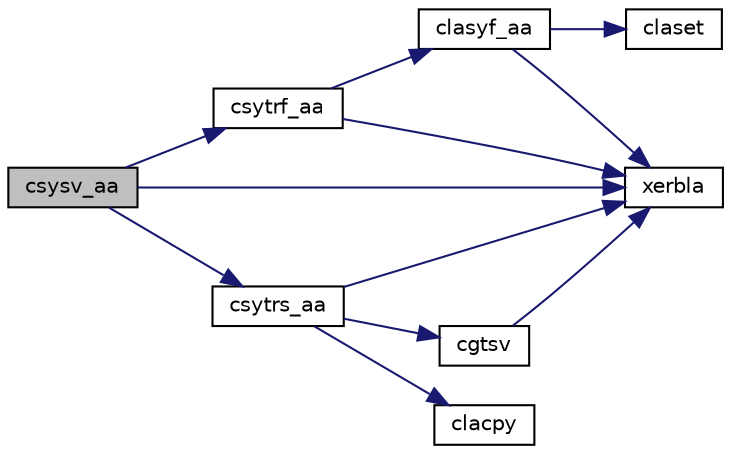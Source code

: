 digraph "csysv_aa"
{
 // LATEX_PDF_SIZE
  edge [fontname="Helvetica",fontsize="10",labelfontname="Helvetica",labelfontsize="10"];
  node [fontname="Helvetica",fontsize="10",shape=record];
  rankdir="LR";
  Node1 [label="csysv_aa",height=0.2,width=0.4,color="black", fillcolor="grey75", style="filled", fontcolor="black",tooltip="CSYSV_AA computes the solution to system of linear equations A * X = B for SY matrices"];
  Node1 -> Node2 [color="midnightblue",fontsize="10",style="solid",fontname="Helvetica"];
  Node2 [label="csytrf_aa",height=0.2,width=0.4,color="black", fillcolor="white", style="filled",URL="$csytrf__aa_8f.html#a652dad3ec5efe416466f2b634a0b7398",tooltip="CSYTRF_AA"];
  Node2 -> Node3 [color="midnightblue",fontsize="10",style="solid",fontname="Helvetica"];
  Node3 [label="clasyf_aa",height=0.2,width=0.4,color="black", fillcolor="white", style="filled",URL="$clasyf__aa_8f.html#aab727615e3d598e9e28a14978d5ca759",tooltip="CLASYF_AA"];
  Node3 -> Node4 [color="midnightblue",fontsize="10",style="solid",fontname="Helvetica"];
  Node4 [label="claset",height=0.2,width=0.4,color="black", fillcolor="white", style="filled",URL="$claset_8f.html#a3666a7cae5a324eab6ae01b5155f1f5b",tooltip="CLASET initializes the off-diagonal elements and the diagonal elements of a matrix to given values."];
  Node3 -> Node5 [color="midnightblue",fontsize="10",style="solid",fontname="Helvetica"];
  Node5 [label="xerbla",height=0.2,width=0.4,color="black", fillcolor="white", style="filled",URL="$xerbla_8f.html#a377ee61015baf8dea7770b3a404b1c07",tooltip="XERBLA"];
  Node2 -> Node5 [color="midnightblue",fontsize="10",style="solid",fontname="Helvetica"];
  Node1 -> Node6 [color="midnightblue",fontsize="10",style="solid",fontname="Helvetica"];
  Node6 [label="csytrs_aa",height=0.2,width=0.4,color="black", fillcolor="white", style="filled",URL="$csytrs__aa_8f.html#a12f53031b5c662c050106452af5f2d93",tooltip="CSYTRS_AA"];
  Node6 -> Node7 [color="midnightblue",fontsize="10",style="solid",fontname="Helvetica"];
  Node7 [label="cgtsv",height=0.2,width=0.4,color="black", fillcolor="white", style="filled",URL="$cgtsv_8f.html#a6df7eac5a9b0c335f43c3979612f84fc",tooltip="CGTSV computes the solution to system of linear equations A * X = B for GT matrices"];
  Node7 -> Node5 [color="midnightblue",fontsize="10",style="solid",fontname="Helvetica"];
  Node6 -> Node8 [color="midnightblue",fontsize="10",style="solid",fontname="Helvetica"];
  Node8 [label="clacpy",height=0.2,width=0.4,color="black", fillcolor="white", style="filled",URL="$clacpy_8f.html#afcee53f42831342f7c863bfc55d2d159",tooltip="CLACPY copies all or part of one two-dimensional array to another."];
  Node6 -> Node5 [color="midnightblue",fontsize="10",style="solid",fontname="Helvetica"];
  Node1 -> Node5 [color="midnightblue",fontsize="10",style="solid",fontname="Helvetica"];
}
